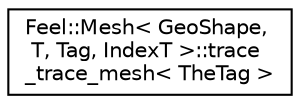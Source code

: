 digraph "Graphical Class Hierarchy"
{
 // LATEX_PDF_SIZE
  edge [fontname="Helvetica",fontsize="10",labelfontname="Helvetica",labelfontsize="10"];
  node [fontname="Helvetica",fontsize="10",shape=record];
  rankdir="LR";
  Node0 [label="Feel::Mesh\< GeoShape,\l T, Tag, IndexT \>::trace\l_trace_mesh\< TheTag \>",height=0.2,width=0.4,color="black", fillcolor="white", style="filled",URL="$structFeel_1_1Mesh_1_1trace__trace__mesh.html",tooltip=" "];
}
